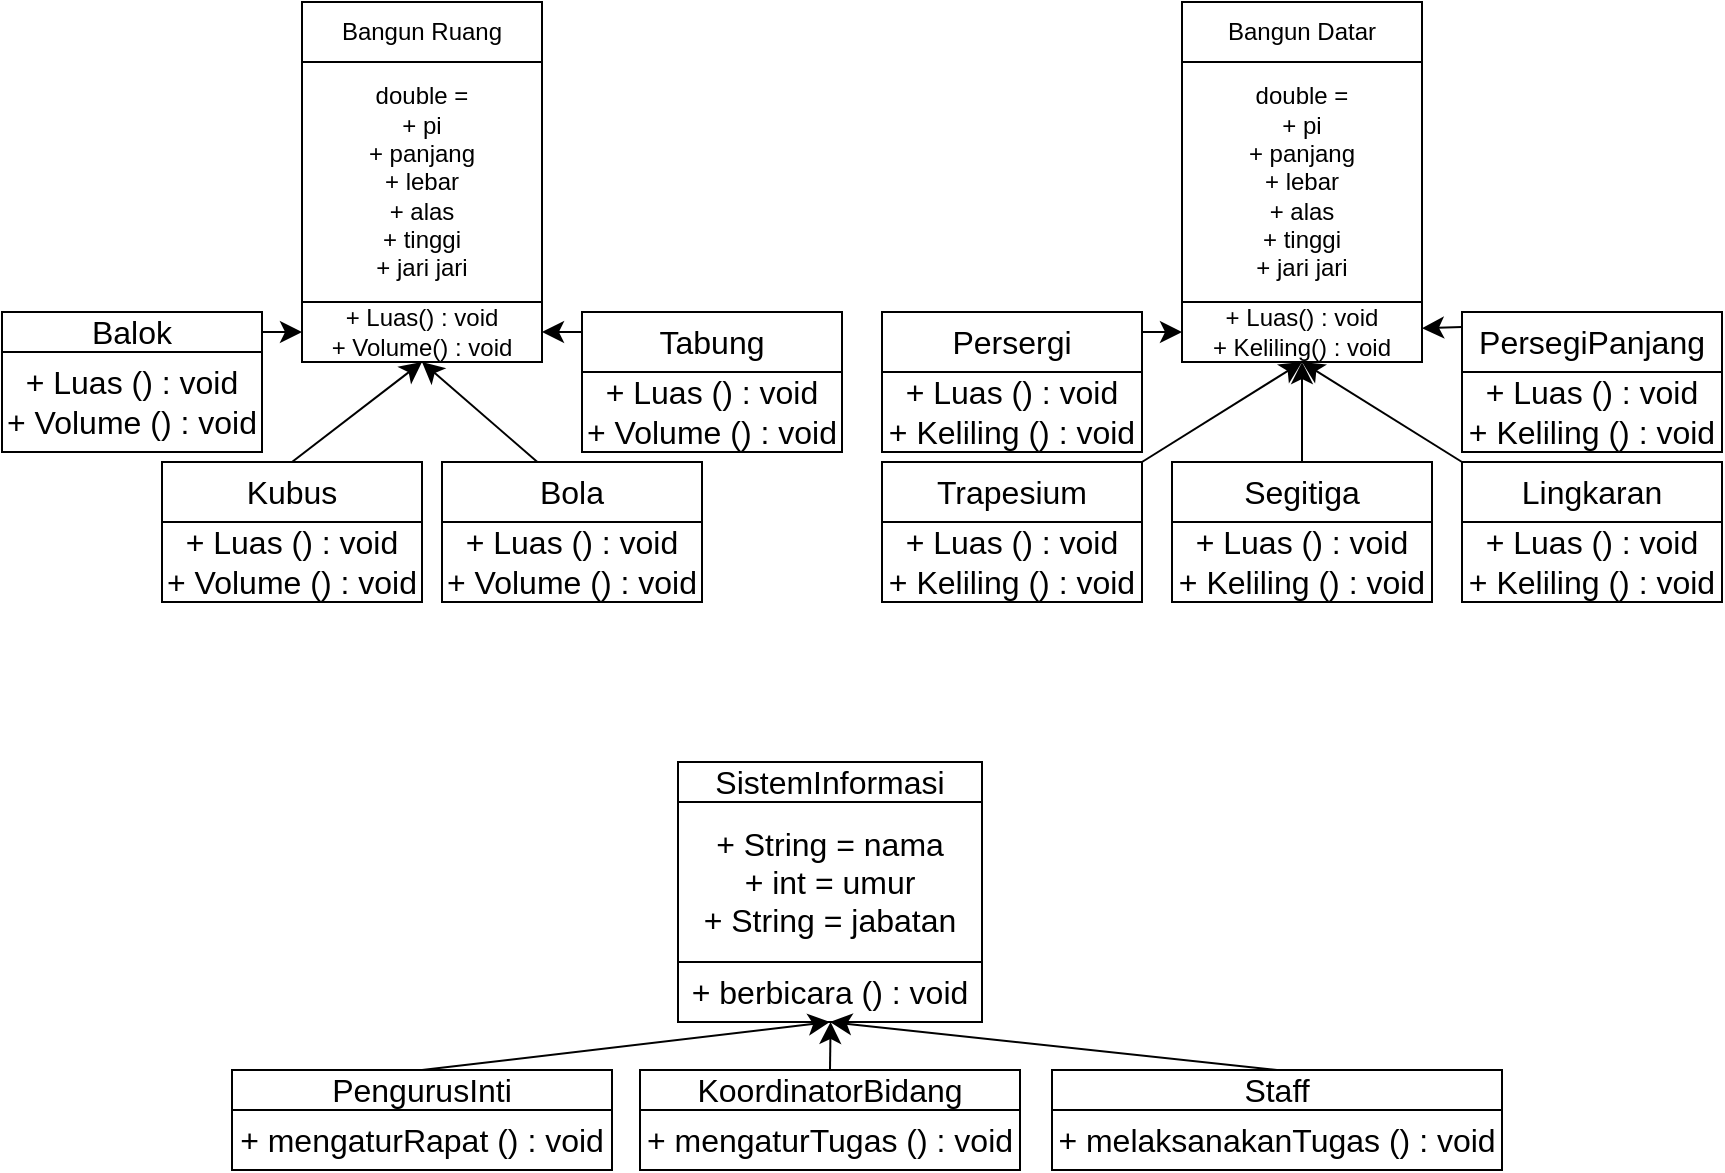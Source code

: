 <mxfile version="21.1.8" type="device">
  <diagram name="Halaman-1" id="LtVwaV6glFx6A3acJF6a">
    <mxGraphModel dx="461" dy="607" grid="1" gridSize="10" guides="1" tooltips="1" connect="1" arrows="1" fold="1" page="1" pageScale="1" pageWidth="827" pageHeight="1169" math="0" shadow="0">
      <root>
        <mxCell id="0" />
        <mxCell id="1" parent="0" />
        <mxCell id="Yj5tEXeOZ-BM_-UV5_yF-3" value="" style="edgeStyle=orthogonalEdgeStyle;rounded=0;orthogonalLoop=1;jettySize=auto;html=1;" parent="1" source="Yj5tEXeOZ-BM_-UV5_yF-1" target="Yj5tEXeOZ-BM_-UV5_yF-2" edge="1">
          <mxGeometry relative="1" as="geometry" />
        </mxCell>
        <mxCell id="Yj5tEXeOZ-BM_-UV5_yF-1" value="Bangun Ruang" style="rounded=0;whiteSpace=wrap;html=1;" parent="1" vertex="1">
          <mxGeometry x="150" y="40" width="120" height="30" as="geometry" />
        </mxCell>
        <mxCell id="Yj5tEXeOZ-BM_-UV5_yF-5" value="" style="edgeStyle=orthogonalEdgeStyle;rounded=0;orthogonalLoop=1;jettySize=auto;html=1;" parent="1" source="Yj5tEXeOZ-BM_-UV5_yF-2" target="Yj5tEXeOZ-BM_-UV5_yF-4" edge="1">
          <mxGeometry relative="1" as="geometry" />
        </mxCell>
        <mxCell id="Yj5tEXeOZ-BM_-UV5_yF-2" value="double =&lt;br&gt;+ pi&lt;br&gt;+ panjang&lt;br&gt;+ lebar&lt;br&gt;+ alas&lt;br&gt;+ tinggi&lt;br&gt;+ jari jari" style="rounded=0;whiteSpace=wrap;html=1;" parent="1" vertex="1">
          <mxGeometry x="150" y="70" width="120" height="120" as="geometry" />
        </mxCell>
        <mxCell id="Yj5tEXeOZ-BM_-UV5_yF-4" value="+ Luas() : void&lt;br&gt;+ Volume() : void" style="whiteSpace=wrap;html=1;rounded=0;" parent="1" vertex="1">
          <mxGeometry x="150" y="190" width="120" height="30" as="geometry" />
        </mxCell>
        <mxCell id="JAWCg2pvb01ycaRwd2CQ-4" value="" style="edgeStyle=none;curved=1;rounded=0;orthogonalLoop=1;jettySize=auto;html=1;fontSize=12;startSize=8;endSize=8;" edge="1" parent="1" source="JAWCg2pvb01ycaRwd2CQ-1" target="JAWCg2pvb01ycaRwd2CQ-3">
          <mxGeometry relative="1" as="geometry" />
        </mxCell>
        <mxCell id="JAWCg2pvb01ycaRwd2CQ-10" value="" style="edgeStyle=none;curved=1;rounded=0;orthogonalLoop=1;jettySize=auto;html=1;fontSize=12;startSize=8;endSize=8;entryX=0;entryY=0.5;entryDx=0;entryDy=0;" edge="1" parent="1" source="JAWCg2pvb01ycaRwd2CQ-1" target="Yj5tEXeOZ-BM_-UV5_yF-4">
          <mxGeometry relative="1" as="geometry" />
        </mxCell>
        <mxCell id="JAWCg2pvb01ycaRwd2CQ-1" value="Balok" style="whiteSpace=wrap;html=1;rounded=0;fontSize=16;" vertex="1" parent="1">
          <mxGeometry y="195" width="130" height="20" as="geometry" />
        </mxCell>
        <mxCell id="JAWCg2pvb01ycaRwd2CQ-3" value="+ Luas () : void&lt;br&gt;+ Volume () : void" style="whiteSpace=wrap;html=1;rounded=0;fontSize=16;" vertex="1" parent="1">
          <mxGeometry y="215" width="130" height="50" as="geometry" />
        </mxCell>
        <mxCell id="JAWCg2pvb01ycaRwd2CQ-9" value="" style="edgeStyle=none;curved=1;rounded=0;orthogonalLoop=1;jettySize=auto;html=1;fontSize=12;startSize=8;endSize=8;" edge="1" parent="1" source="JAWCg2pvb01ycaRwd2CQ-6" target="JAWCg2pvb01ycaRwd2CQ-8">
          <mxGeometry relative="1" as="geometry" />
        </mxCell>
        <mxCell id="JAWCg2pvb01ycaRwd2CQ-12" style="edgeStyle=none;curved=1;rounded=0;orthogonalLoop=1;jettySize=auto;html=1;exitX=0.5;exitY=0;exitDx=0;exitDy=0;entryX=0.5;entryY=1;entryDx=0;entryDy=0;fontSize=12;startSize=8;endSize=8;" edge="1" parent="1" source="JAWCg2pvb01ycaRwd2CQ-6" target="Yj5tEXeOZ-BM_-UV5_yF-4">
          <mxGeometry relative="1" as="geometry" />
        </mxCell>
        <mxCell id="JAWCg2pvb01ycaRwd2CQ-6" value="Kubus" style="whiteSpace=wrap;html=1;rounded=0;fontSize=16;" vertex="1" parent="1">
          <mxGeometry x="80" y="270" width="130" height="30" as="geometry" />
        </mxCell>
        <mxCell id="JAWCg2pvb01ycaRwd2CQ-8" value="+ Luas () : void&lt;br&gt;+ Volume () : void" style="whiteSpace=wrap;html=1;fontSize=16;rounded=0;" vertex="1" parent="1">
          <mxGeometry x="80" y="300" width="130" height="40" as="geometry" />
        </mxCell>
        <mxCell id="JAWCg2pvb01ycaRwd2CQ-15" style="edgeStyle=none;curved=1;rounded=0;orthogonalLoop=1;jettySize=auto;html=1;entryX=0.5;entryY=1;entryDx=0;entryDy=0;fontSize=12;startSize=8;endSize=8;" edge="1" parent="1" source="JAWCg2pvb01ycaRwd2CQ-13" target="Yj5tEXeOZ-BM_-UV5_yF-4">
          <mxGeometry relative="1" as="geometry" />
        </mxCell>
        <mxCell id="JAWCg2pvb01ycaRwd2CQ-13" value="Bola" style="whiteSpace=wrap;html=1;rounded=0;fontSize=16;" vertex="1" parent="1">
          <mxGeometry x="220" y="270" width="130" height="30" as="geometry" />
        </mxCell>
        <mxCell id="JAWCg2pvb01ycaRwd2CQ-14" value="+ Luas () : void&lt;br&gt;+ Volume () : void" style="whiteSpace=wrap;html=1;fontSize=16;rounded=0;" vertex="1" parent="1">
          <mxGeometry x="220" y="300" width="130" height="40" as="geometry" />
        </mxCell>
        <mxCell id="JAWCg2pvb01ycaRwd2CQ-18" style="edgeStyle=none;curved=1;rounded=0;orthogonalLoop=1;jettySize=auto;html=1;entryX=1;entryY=0.5;entryDx=0;entryDy=0;fontSize=12;startSize=8;endSize=8;" edge="1" parent="1" target="Yj5tEXeOZ-BM_-UV5_yF-4">
          <mxGeometry relative="1" as="geometry">
            <mxPoint x="290" y="205" as="sourcePoint" />
          </mxGeometry>
        </mxCell>
        <mxCell id="JAWCg2pvb01ycaRwd2CQ-16" value="Tabung" style="whiteSpace=wrap;html=1;rounded=0;fontSize=16;" vertex="1" parent="1">
          <mxGeometry x="290" y="195" width="130" height="30" as="geometry" />
        </mxCell>
        <mxCell id="JAWCg2pvb01ycaRwd2CQ-17" value="+ Luas () : void&lt;br&gt;+ Volume () : void" style="whiteSpace=wrap;html=1;fontSize=16;rounded=0;" vertex="1" parent="1">
          <mxGeometry x="290" y="225" width="130" height="40" as="geometry" />
        </mxCell>
        <mxCell id="JAWCg2pvb01ycaRwd2CQ-19" value="Bangun Datar" style="rounded=0;whiteSpace=wrap;html=1;" vertex="1" parent="1">
          <mxGeometry x="590" y="40" width="120" height="30" as="geometry" />
        </mxCell>
        <mxCell id="JAWCg2pvb01ycaRwd2CQ-21" value="+ Luas() : void&lt;br&gt;+ Keliling() : void" style="whiteSpace=wrap;html=1;rounded=0;" vertex="1" parent="1">
          <mxGeometry x="590" y="190" width="120" height="30" as="geometry" />
        </mxCell>
        <mxCell id="JAWCg2pvb01ycaRwd2CQ-22" value="double =&lt;br&gt;+ pi&lt;br&gt;+ panjang&lt;br&gt;+ lebar&lt;br&gt;+ alas&lt;br&gt;+ tinggi&lt;br&gt;+ jari jari" style="rounded=0;whiteSpace=wrap;html=1;" vertex="1" parent="1">
          <mxGeometry x="590" y="70" width="120" height="120" as="geometry" />
        </mxCell>
        <mxCell id="JAWCg2pvb01ycaRwd2CQ-33" style="edgeStyle=none;curved=1;rounded=0;orthogonalLoop=1;jettySize=auto;html=1;fontSize=12;startSize=8;endSize=8;entryX=0;entryY=0.5;entryDx=0;entryDy=0;" edge="1" parent="1" target="JAWCg2pvb01ycaRwd2CQ-21">
          <mxGeometry relative="1" as="geometry">
            <mxPoint x="570" y="205" as="sourcePoint" />
            <mxPoint x="590" y="200" as="targetPoint" />
          </mxGeometry>
        </mxCell>
        <mxCell id="JAWCg2pvb01ycaRwd2CQ-23" value="Persergi" style="whiteSpace=wrap;html=1;rounded=0;fontSize=16;" vertex="1" parent="1">
          <mxGeometry x="440" y="195" width="130" height="30" as="geometry" />
        </mxCell>
        <mxCell id="JAWCg2pvb01ycaRwd2CQ-37" style="edgeStyle=none;curved=1;rounded=0;orthogonalLoop=1;jettySize=auto;html=1;exitX=0;exitY=0.25;exitDx=0;exitDy=0;fontSize=12;startSize=8;endSize=8;" edge="1" parent="1" source="JAWCg2pvb01ycaRwd2CQ-24" target="JAWCg2pvb01ycaRwd2CQ-21">
          <mxGeometry relative="1" as="geometry" />
        </mxCell>
        <mxCell id="JAWCg2pvb01ycaRwd2CQ-24" value="PersegiPanjang" style="whiteSpace=wrap;html=1;rounded=0;fontSize=16;" vertex="1" parent="1">
          <mxGeometry x="730" y="195" width="130" height="30" as="geometry" />
        </mxCell>
        <mxCell id="JAWCg2pvb01ycaRwd2CQ-34" style="edgeStyle=none;curved=1;rounded=0;orthogonalLoop=1;jettySize=auto;html=1;exitX=1;exitY=0;exitDx=0;exitDy=0;entryX=0.5;entryY=1;entryDx=0;entryDy=0;fontSize=12;startSize=8;endSize=8;" edge="1" parent="1" source="JAWCg2pvb01ycaRwd2CQ-25" target="JAWCg2pvb01ycaRwd2CQ-21">
          <mxGeometry relative="1" as="geometry" />
        </mxCell>
        <mxCell id="JAWCg2pvb01ycaRwd2CQ-25" value="Trapesium" style="whiteSpace=wrap;html=1;rounded=0;fontSize=16;" vertex="1" parent="1">
          <mxGeometry x="440" y="270" width="130" height="30" as="geometry" />
        </mxCell>
        <mxCell id="JAWCg2pvb01ycaRwd2CQ-35" style="edgeStyle=none;curved=1;rounded=0;orthogonalLoop=1;jettySize=auto;html=1;exitX=0.5;exitY=0;exitDx=0;exitDy=0;fontSize=12;startSize=8;endSize=8;" edge="1" parent="1" source="JAWCg2pvb01ycaRwd2CQ-26">
          <mxGeometry relative="1" as="geometry">
            <mxPoint x="650" y="220.0" as="targetPoint" />
          </mxGeometry>
        </mxCell>
        <mxCell id="JAWCg2pvb01ycaRwd2CQ-26" value="Segitiga" style="whiteSpace=wrap;html=1;rounded=0;fontSize=16;" vertex="1" parent="1">
          <mxGeometry x="585" y="270" width="130" height="30" as="geometry" />
        </mxCell>
        <mxCell id="JAWCg2pvb01ycaRwd2CQ-36" style="edgeStyle=none;curved=1;rounded=0;orthogonalLoop=1;jettySize=auto;html=1;exitX=0;exitY=0;exitDx=0;exitDy=0;entryX=0.5;entryY=1;entryDx=0;entryDy=0;fontSize=12;startSize=8;endSize=8;" edge="1" parent="1" source="JAWCg2pvb01ycaRwd2CQ-27" target="JAWCg2pvb01ycaRwd2CQ-21">
          <mxGeometry relative="1" as="geometry" />
        </mxCell>
        <mxCell id="JAWCg2pvb01ycaRwd2CQ-27" value="Lingkaran" style="whiteSpace=wrap;html=1;rounded=0;fontSize=16;" vertex="1" parent="1">
          <mxGeometry x="730" y="270" width="130" height="30" as="geometry" />
        </mxCell>
        <mxCell id="JAWCg2pvb01ycaRwd2CQ-28" value="+ Luas () : void&lt;br&gt;+ Keliling () : void" style="whiteSpace=wrap;html=1;fontSize=16;rounded=0;" vertex="1" parent="1">
          <mxGeometry x="440" y="225" width="130" height="40" as="geometry" />
        </mxCell>
        <mxCell id="JAWCg2pvb01ycaRwd2CQ-29" value="+ Luas () : void&lt;br&gt;+ Keliling () : void" style="whiteSpace=wrap;html=1;fontSize=16;rounded=0;" vertex="1" parent="1">
          <mxGeometry x="440" y="300" width="130" height="40" as="geometry" />
        </mxCell>
        <mxCell id="JAWCg2pvb01ycaRwd2CQ-30" value="+ Luas () : void&lt;br&gt;+ Keliling () : void" style="whiteSpace=wrap;html=1;fontSize=16;rounded=0;" vertex="1" parent="1">
          <mxGeometry x="585" y="300" width="130" height="40" as="geometry" />
        </mxCell>
        <mxCell id="JAWCg2pvb01ycaRwd2CQ-31" value="+ Luas () : void&lt;br&gt;+ Keliling () : void" style="whiteSpace=wrap;html=1;fontSize=16;rounded=0;" vertex="1" parent="1">
          <mxGeometry x="730" y="300" width="130" height="40" as="geometry" />
        </mxCell>
        <mxCell id="JAWCg2pvb01ycaRwd2CQ-32" value="+ Luas () : void&lt;br&gt;+ Keliling () : void" style="whiteSpace=wrap;html=1;fontSize=16;rounded=0;" vertex="1" parent="1">
          <mxGeometry x="730" y="225" width="130" height="40" as="geometry" />
        </mxCell>
        <mxCell id="JAWCg2pvb01ycaRwd2CQ-38" value="SistemInformasi" style="rounded=0;whiteSpace=wrap;html=1;fontSize=16;" vertex="1" parent="1">
          <mxGeometry x="338" y="420" width="152" height="20" as="geometry" />
        </mxCell>
        <mxCell id="JAWCg2pvb01ycaRwd2CQ-39" value="+ String = nama&lt;br&gt;+ int = umur&lt;br&gt;+ String = jabatan" style="rounded=0;whiteSpace=wrap;html=1;fontSize=16;" vertex="1" parent="1">
          <mxGeometry x="338" y="440" width="152" height="80" as="geometry" />
        </mxCell>
        <mxCell id="JAWCg2pvb01ycaRwd2CQ-40" value="+ berbicara () : void" style="rounded=0;whiteSpace=wrap;html=1;fontSize=16;" vertex="1" parent="1">
          <mxGeometry x="338" y="520" width="152" height="30" as="geometry" />
        </mxCell>
        <mxCell id="JAWCg2pvb01ycaRwd2CQ-47" style="edgeStyle=none;curved=1;rounded=0;orthogonalLoop=1;jettySize=auto;html=1;exitX=0.5;exitY=0;exitDx=0;exitDy=0;entryX=0.5;entryY=1;entryDx=0;entryDy=0;fontSize=12;startSize=8;endSize=8;" edge="1" parent="1" source="JAWCg2pvb01ycaRwd2CQ-41" target="JAWCg2pvb01ycaRwd2CQ-40">
          <mxGeometry relative="1" as="geometry" />
        </mxCell>
        <mxCell id="JAWCg2pvb01ycaRwd2CQ-41" value="PengurusInti" style="rounded=0;whiteSpace=wrap;html=1;fontSize=16;" vertex="1" parent="1">
          <mxGeometry x="115" y="574" width="190" height="20" as="geometry" />
        </mxCell>
        <mxCell id="JAWCg2pvb01ycaRwd2CQ-42" value="+ mengaturRapat () : void" style="rounded=0;whiteSpace=wrap;html=1;fontSize=16;" vertex="1" parent="1">
          <mxGeometry x="115" y="594" width="190" height="30" as="geometry" />
        </mxCell>
        <mxCell id="JAWCg2pvb01ycaRwd2CQ-48" style="edgeStyle=none;curved=1;rounded=0;orthogonalLoop=1;jettySize=auto;html=1;exitX=0.5;exitY=0;exitDx=0;exitDy=0;fontSize=12;startSize=8;endSize=8;" edge="1" parent="1" source="JAWCg2pvb01ycaRwd2CQ-43">
          <mxGeometry relative="1" as="geometry">
            <mxPoint x="414.294" y="550" as="targetPoint" />
          </mxGeometry>
        </mxCell>
        <mxCell id="JAWCg2pvb01ycaRwd2CQ-43" value="KoordinatorBidang" style="rounded=0;whiteSpace=wrap;html=1;fontSize=16;" vertex="1" parent="1">
          <mxGeometry x="319" y="574" width="190" height="20" as="geometry" />
        </mxCell>
        <mxCell id="JAWCg2pvb01ycaRwd2CQ-44" value="+ mengaturTugas () : void" style="rounded=0;whiteSpace=wrap;html=1;fontSize=16;" vertex="1" parent="1">
          <mxGeometry x="319" y="594" width="190" height="30" as="geometry" />
        </mxCell>
        <mxCell id="JAWCg2pvb01ycaRwd2CQ-45" value="+ melaksanakanTugas () : void" style="rounded=0;whiteSpace=wrap;html=1;fontSize=16;" vertex="1" parent="1">
          <mxGeometry x="525" y="594" width="225" height="30" as="geometry" />
        </mxCell>
        <mxCell id="JAWCg2pvb01ycaRwd2CQ-50" style="edgeStyle=none;curved=1;rounded=0;orthogonalLoop=1;jettySize=auto;html=1;exitX=0.5;exitY=0;exitDx=0;exitDy=0;entryX=0.5;entryY=1;entryDx=0;entryDy=0;fontSize=12;startSize=8;endSize=8;" edge="1" parent="1" source="JAWCg2pvb01ycaRwd2CQ-46" target="JAWCg2pvb01ycaRwd2CQ-40">
          <mxGeometry relative="1" as="geometry" />
        </mxCell>
        <mxCell id="JAWCg2pvb01ycaRwd2CQ-46" value="Staff" style="rounded=0;whiteSpace=wrap;html=1;fontSize=16;" vertex="1" parent="1">
          <mxGeometry x="525" y="574" width="225" height="20" as="geometry" />
        </mxCell>
      </root>
    </mxGraphModel>
  </diagram>
</mxfile>
